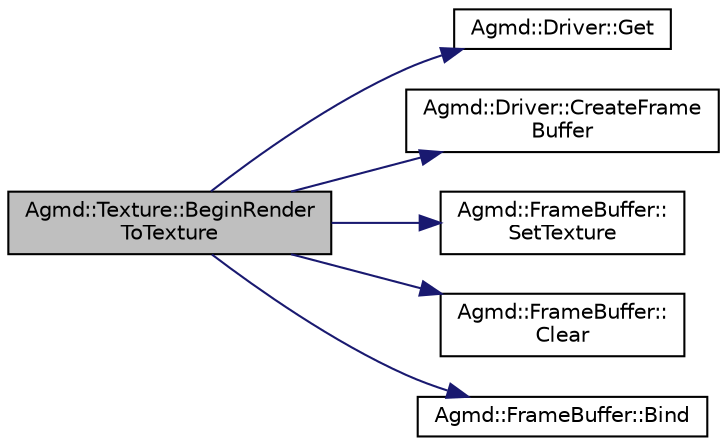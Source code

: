 digraph "Agmd::Texture::BeginRenderToTexture"
{
  edge [fontname="Helvetica",fontsize="10",labelfontname="Helvetica",labelfontsize="10"];
  node [fontname="Helvetica",fontsize="10",shape=record];
  rankdir="LR";
  Node1 [label="Agmd::Texture::BeginRender\lToTexture",height=0.2,width=0.4,color="black", fillcolor="grey75", style="filled" fontcolor="black"];
  Node1 -> Node2 [color="midnightblue",fontsize="10",style="solid",fontname="Helvetica"];
  Node2 [label="Agmd::Driver::Get",height=0.2,width=0.4,color="black", fillcolor="white", style="filled",URL="$class_agmd_1_1_driver.html#aedf84a4d782cbaad6a5d5eb1fd17b682"];
  Node1 -> Node3 [color="midnightblue",fontsize="10",style="solid",fontname="Helvetica"];
  Node3 [label="Agmd::Driver::CreateFrame\lBuffer",height=0.2,width=0.4,color="black", fillcolor="white", style="filled",URL="$class_agmd_1_1_driver.html#a7c431ff6b04e96f258b987ae8d922a9c"];
  Node1 -> Node4 [color="midnightblue",fontsize="10",style="solid",fontname="Helvetica"];
  Node4 [label="Agmd::FrameBuffer::\lSetTexture",height=0.2,width=0.4,color="black", fillcolor="white", style="filled",URL="$class_agmd_1_1_frame_buffer.html#a76ffe93cffad0a95befbee4dc575487a"];
  Node1 -> Node5 [color="midnightblue",fontsize="10",style="solid",fontname="Helvetica"];
  Node5 [label="Agmd::FrameBuffer::\lClear",height=0.2,width=0.4,color="black", fillcolor="white", style="filled",URL="$class_agmd_1_1_frame_buffer.html#a2ea4be225c7cfab68f85329022651b80"];
  Node1 -> Node6 [color="midnightblue",fontsize="10",style="solid",fontname="Helvetica"];
  Node6 [label="Agmd::FrameBuffer::Bind",height=0.2,width=0.4,color="black", fillcolor="white", style="filled",URL="$class_agmd_1_1_frame_buffer.html#adbe54d16610cf433ed300797795d51f4"];
}
